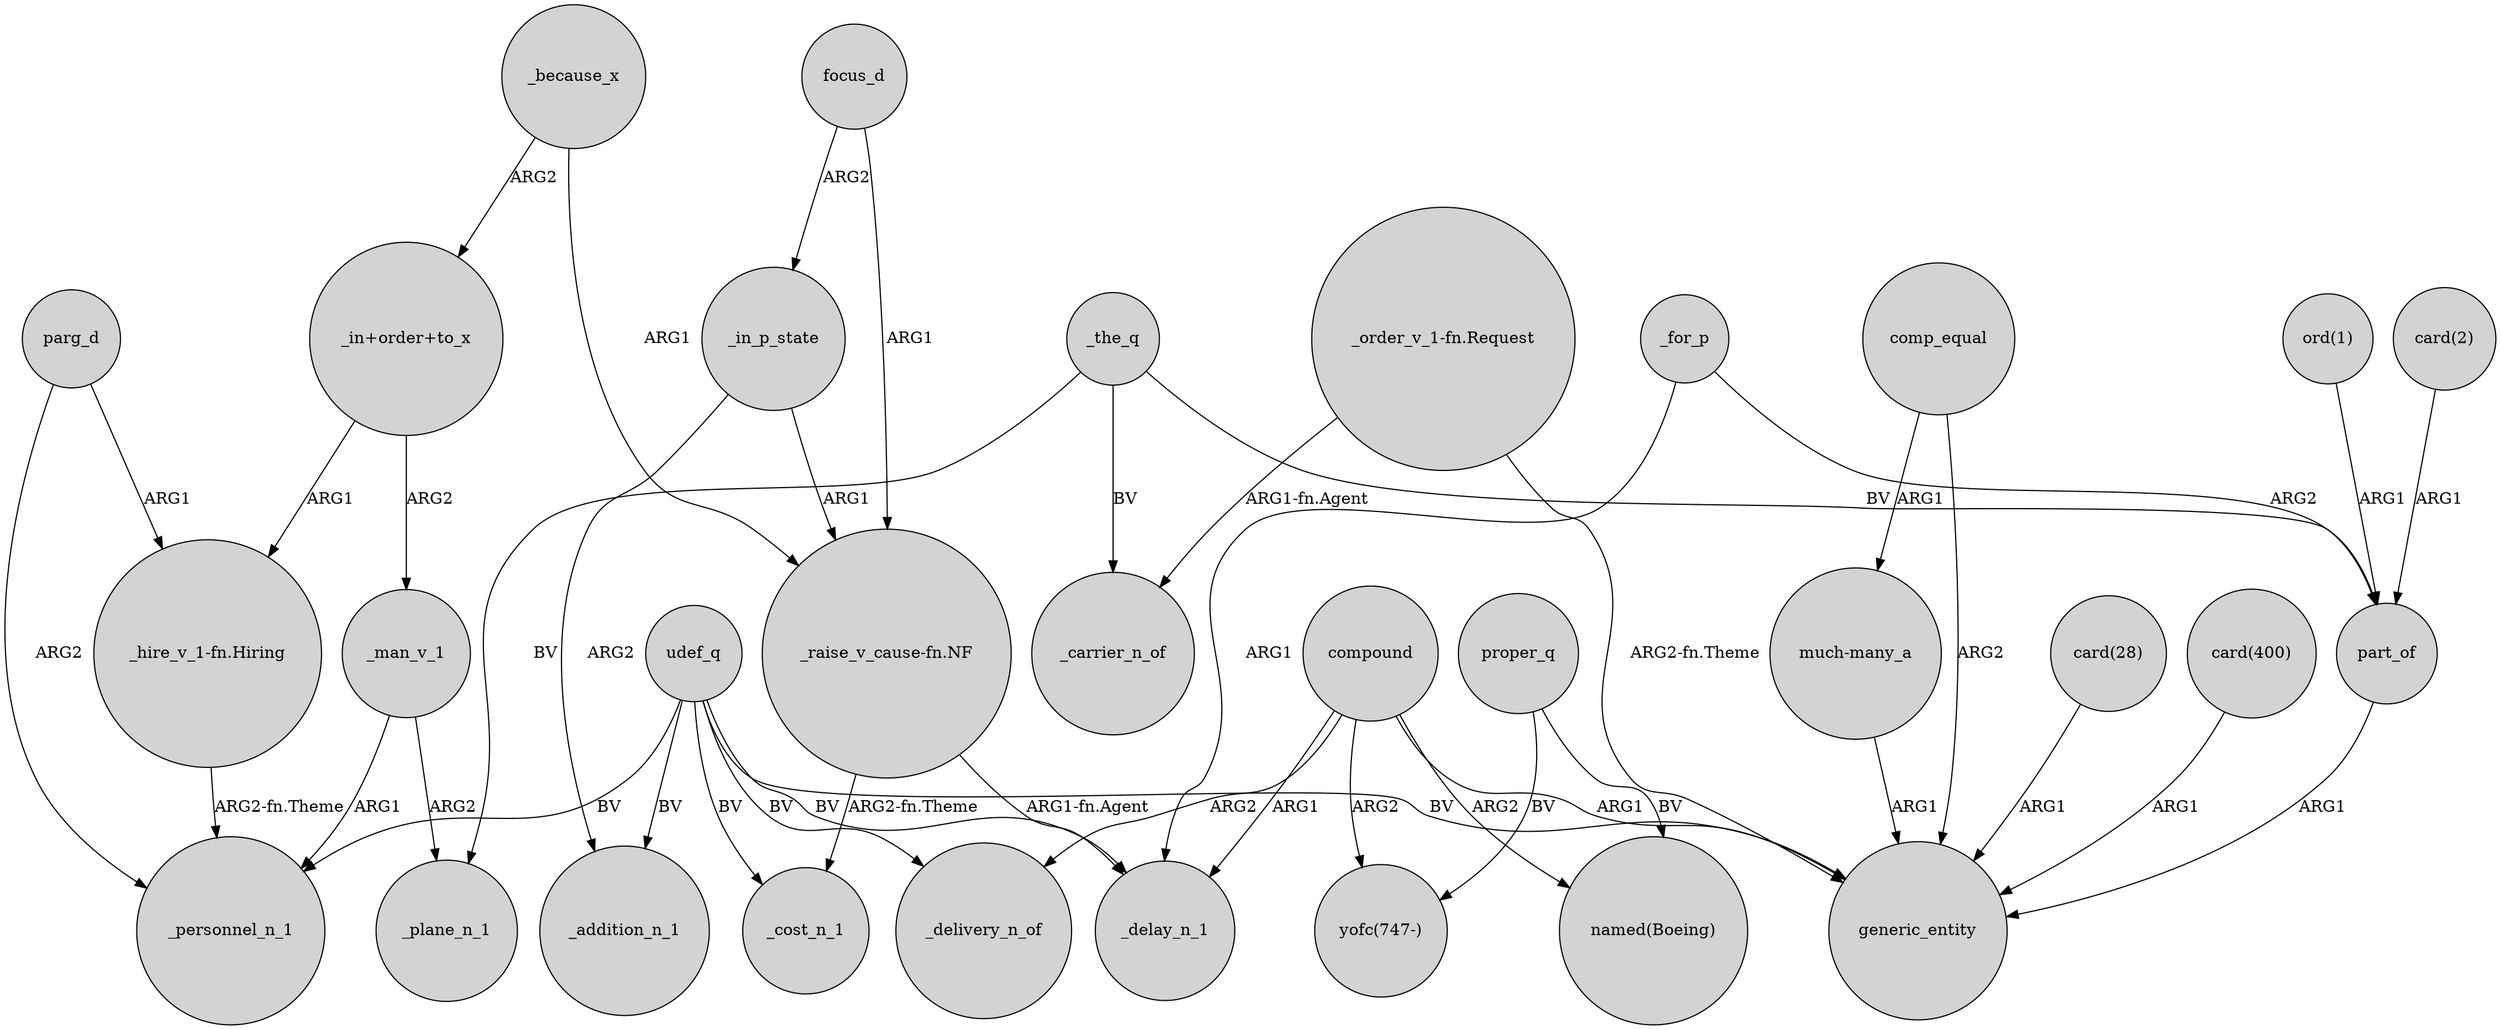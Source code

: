 digraph {
	node [shape=circle style=filled]
	parg_d -> _personnel_n_1 [label=ARG2]
	compound -> generic_entity [label=ARG1]
	"_order_v_1-fn.Request" -> generic_entity [label="ARG2-fn.Theme"]
	_the_q -> _carrier_n_of [label=BV]
	udef_q -> generic_entity [label=BV]
	"much-many_a" -> generic_entity [label=ARG1]
	"_in+order+to_x" -> _man_v_1 [label=ARG2]
	udef_q -> _delivery_n_of [label=BV]
	_because_x -> "_in+order+to_x" [label=ARG2]
	focus_d -> _in_p_state [label=ARG2]
	"_raise_v_cause-fn.NF" -> _delay_n_1 [label="ARG1-fn.Agent"]
	comp_equal -> "much-many_a" [label=ARG1]
	focus_d -> "_raise_v_cause-fn.NF" [label=ARG1]
	proper_q -> "named(Boeing)" [label=BV]
	"card(2)" -> part_of [label=ARG1]
	_man_v_1 -> _plane_n_1 [label=ARG2]
	udef_q -> _cost_n_1 [label=BV]
	comp_equal -> generic_entity [label=ARG2]
	part_of -> generic_entity [label=ARG1]
	udef_q -> _delay_n_1 [label=BV]
	compound -> _delay_n_1 [label=ARG1]
	_for_p -> part_of [label=ARG2]
	_because_x -> "_raise_v_cause-fn.NF" [label=ARG1]
	_for_p -> _delay_n_1 [label=ARG1]
	_the_q -> _plane_n_1 [label=BV]
	compound -> "yofc(747-)" [label=ARG2]
	compound -> _delivery_n_of [label=ARG2]
	proper_q -> "yofc(747-)" [label=BV]
	"card(28)" -> generic_entity [label=ARG1]
	_the_q -> part_of [label=BV]
	_man_v_1 -> _personnel_n_1 [label=ARG1]
	udef_q -> _personnel_n_1 [label=BV]
	_in_p_state -> _addition_n_1 [label=ARG2]
	"card(400)" -> generic_entity [label=ARG1]
	"_order_v_1-fn.Request" -> _carrier_n_of [label="ARG1-fn.Agent"]
	compound -> "named(Boeing)" [label=ARG2]
	"_hire_v_1-fn.Hiring" -> _personnel_n_1 [label="ARG2-fn.Theme"]
	parg_d -> "_hire_v_1-fn.Hiring" [label=ARG1]
	_in_p_state -> "_raise_v_cause-fn.NF" [label=ARG1]
	"_raise_v_cause-fn.NF" -> _cost_n_1 [label="ARG2-fn.Theme"]
	"ord(1)" -> part_of [label=ARG1]
	udef_q -> _addition_n_1 [label=BV]
	"_in+order+to_x" -> "_hire_v_1-fn.Hiring" [label=ARG1]
}
